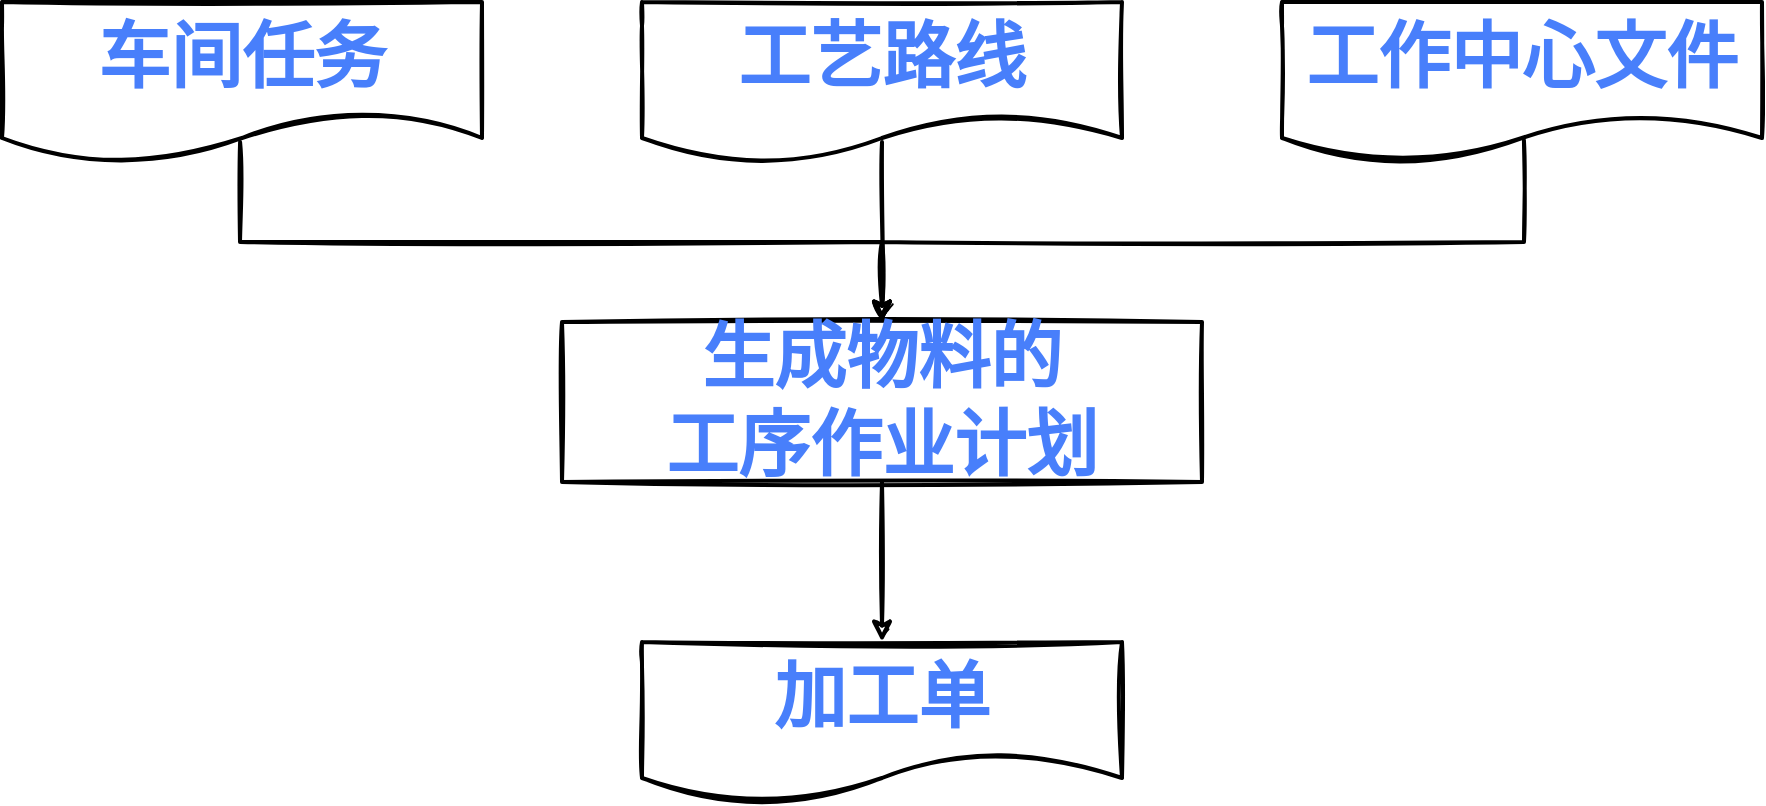 <mxfile version="17.2.4" type="device"><diagram id="zZg9FGd4OwbI2JFgElJU" name="Page-1"><mxGraphModel dx="1106" dy="997" grid="1" gridSize="10" guides="1" tooltips="1" connect="1" arrows="1" fold="1" page="1" pageScale="1" pageWidth="1600" pageHeight="900" math="0" shadow="0"><root><mxCell id="0"/><mxCell id="1" parent="0"/><mxCell id="heoPpBeEXm3mUQmUI_F8-10" value="" style="group" vertex="1" connectable="0" parent="1"><mxGeometry x="160" y="160" width="880" height="400" as="geometry"/></mxCell><mxCell id="heoPpBeEXm3mUQmUI_F8-1" value="&lt;font face=&quot;FZJingLeiS-R-GB&quot; size=&quot;1&quot; color=&quot;#487ffb&quot;&gt;&lt;b style=&quot;font-size: 36px&quot;&gt;车间任务&lt;/b&gt;&lt;/font&gt;" style="shape=document;whiteSpace=wrap;html=1;boundedLbl=1;fillColor=none;strokeWidth=2;sketch=1;" vertex="1" parent="heoPpBeEXm3mUQmUI_F8-10"><mxGeometry width="240" height="80" as="geometry"/></mxCell><mxCell id="heoPpBeEXm3mUQmUI_F8-2" value="&lt;font face=&quot;FZJingLeiS-R-GB&quot; size=&quot;1&quot; color=&quot;#487ffb&quot;&gt;&lt;b style=&quot;font-size: 36px&quot;&gt;工艺路线&lt;/b&gt;&lt;/font&gt;" style="shape=document;whiteSpace=wrap;html=1;boundedLbl=1;fillColor=none;strokeWidth=2;sketch=1;" vertex="1" parent="heoPpBeEXm3mUQmUI_F8-10"><mxGeometry x="320" width="240" height="80" as="geometry"/></mxCell><mxCell id="heoPpBeEXm3mUQmUI_F8-3" value="&lt;font face=&quot;FZJingLeiS-R-GB&quot; size=&quot;1&quot; color=&quot;#487ffb&quot;&gt;&lt;b style=&quot;font-size: 36px&quot;&gt;工作中心文件&lt;/b&gt;&lt;/font&gt;" style="shape=document;whiteSpace=wrap;html=1;boundedLbl=1;fillColor=none;strokeWidth=2;sketch=1;" vertex="1" parent="heoPpBeEXm3mUQmUI_F8-10"><mxGeometry x="640" width="240" height="80" as="geometry"/></mxCell><mxCell id="heoPpBeEXm3mUQmUI_F8-6" style="edgeStyle=orthogonalEdgeStyle;rounded=0;orthogonalLoop=1;jettySize=auto;html=1;exitX=0.5;exitY=0;exitDx=0;exitDy=0;entryX=0.5;entryY=0.875;entryDx=0;entryDy=0;entryPerimeter=0;strokeWidth=2;sketch=1;startArrow=classic;startFill=1;endArrow=none;endFill=0;" edge="1" parent="heoPpBeEXm3mUQmUI_F8-10" source="heoPpBeEXm3mUQmUI_F8-4" target="heoPpBeEXm3mUQmUI_F8-2"><mxGeometry relative="1" as="geometry"/></mxCell><mxCell id="heoPpBeEXm3mUQmUI_F8-8" style="edgeStyle=orthogonalEdgeStyle;rounded=0;sketch=1;orthogonalLoop=1;jettySize=auto;html=1;exitX=0.5;exitY=0;exitDx=0;exitDy=0;entryX=0.504;entryY=0.863;entryDx=0;entryDy=0;entryPerimeter=0;startArrow=classic;startFill=1;endArrow=none;endFill=0;strokeWidth=2;" edge="1" parent="heoPpBeEXm3mUQmUI_F8-10" source="heoPpBeEXm3mUQmUI_F8-4" target="heoPpBeEXm3mUQmUI_F8-3"><mxGeometry relative="1" as="geometry"><Array as="points"><mxPoint x="440" y="120"/><mxPoint x="761" y="120"/></Array></mxGeometry></mxCell><mxCell id="heoPpBeEXm3mUQmUI_F8-9" style="edgeStyle=orthogonalEdgeStyle;rounded=0;sketch=1;orthogonalLoop=1;jettySize=auto;html=1;exitX=0.5;exitY=0;exitDx=0;exitDy=0;entryX=0.496;entryY=0.875;entryDx=0;entryDy=0;entryPerimeter=0;startArrow=classic;startFill=1;endArrow=none;endFill=0;strokeWidth=2;" edge="1" parent="heoPpBeEXm3mUQmUI_F8-10" source="heoPpBeEXm3mUQmUI_F8-4" target="heoPpBeEXm3mUQmUI_F8-1"><mxGeometry relative="1" as="geometry"><Array as="points"><mxPoint x="440" y="120"/><mxPoint x="119" y="120"/></Array></mxGeometry></mxCell><mxCell id="heoPpBeEXm3mUQmUI_F8-4" value="&lt;b&gt;生成物料的&lt;br&gt;工序作业计划&lt;/b&gt;" style="rounded=0;whiteSpace=wrap;html=1;sketch=1;fontFamily=FZJingLeiS-R-GB;fontSize=36;fontColor=#487FFB;strokeWidth=2;fillColor=none;" vertex="1" parent="heoPpBeEXm3mUQmUI_F8-10"><mxGeometry x="280" y="160" width="320" height="80" as="geometry"/></mxCell><mxCell id="heoPpBeEXm3mUQmUI_F8-5" value="&lt;font face=&quot;FZJingLeiS-R-GB&quot; size=&quot;1&quot; color=&quot;#487ffb&quot;&gt;&lt;b style=&quot;font-size: 36px&quot;&gt;加工单&lt;/b&gt;&lt;/font&gt;" style="shape=document;whiteSpace=wrap;html=1;boundedLbl=1;fillColor=none;strokeWidth=2;sketch=1;" vertex="1" parent="heoPpBeEXm3mUQmUI_F8-10"><mxGeometry x="320" y="320" width="240" height="80" as="geometry"/></mxCell><mxCell id="heoPpBeEXm3mUQmUI_F8-7" style="edgeStyle=orthogonalEdgeStyle;rounded=0;sketch=1;orthogonalLoop=1;jettySize=auto;html=1;exitX=0.5;exitY=1;exitDx=0;exitDy=0;entryX=0.5;entryY=0;entryDx=0;entryDy=0;strokeWidth=2;" edge="1" parent="heoPpBeEXm3mUQmUI_F8-10" source="heoPpBeEXm3mUQmUI_F8-4" target="heoPpBeEXm3mUQmUI_F8-5"><mxGeometry relative="1" as="geometry"/></mxCell></root></mxGraphModel></diagram></mxfile>